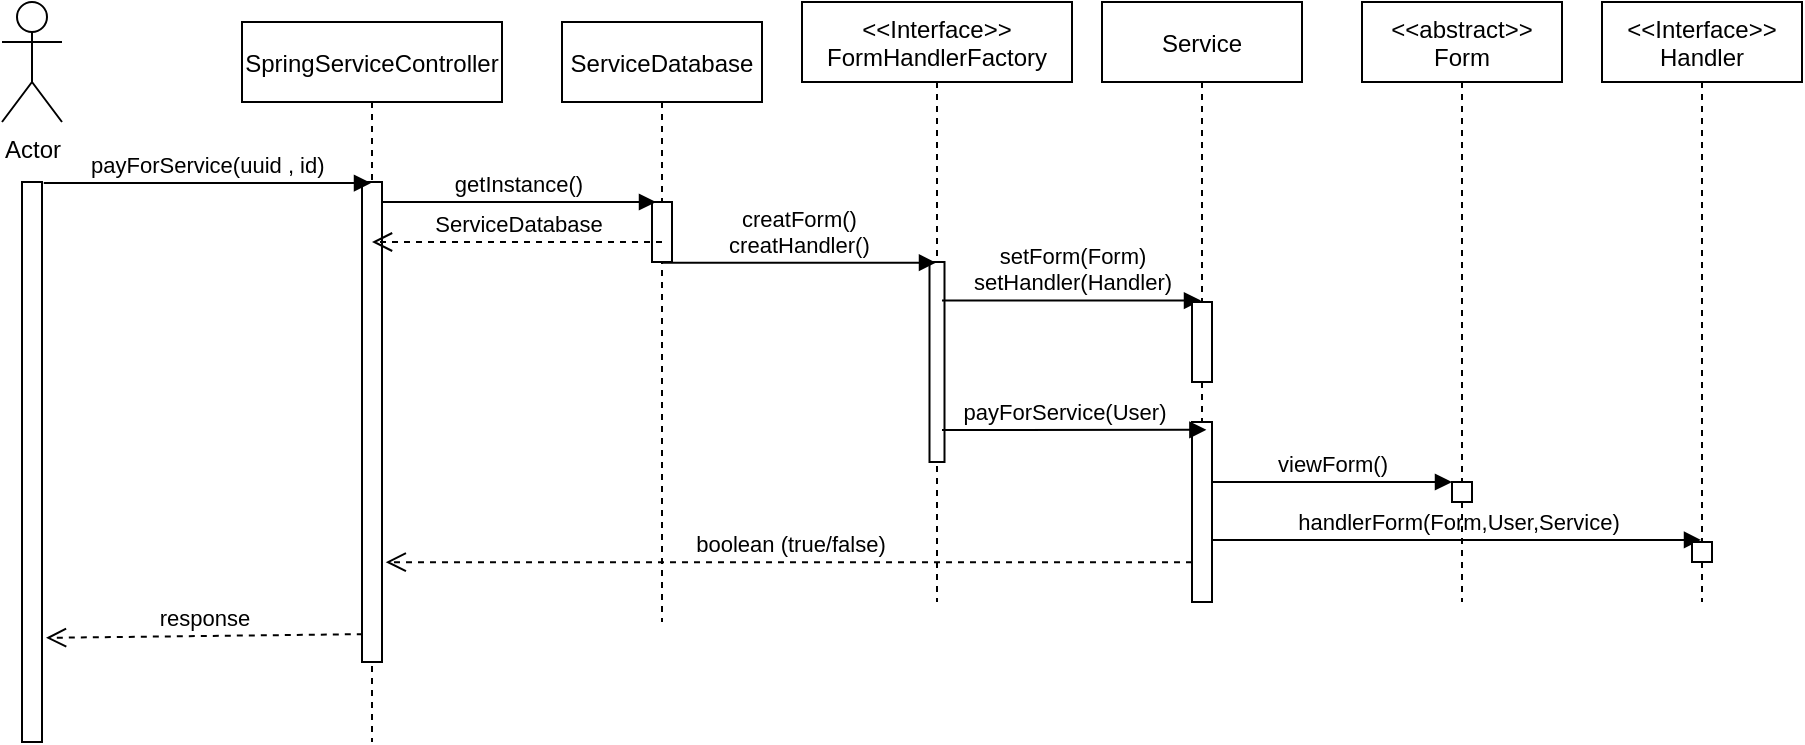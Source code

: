 <mxfile version="20.7.4" type="device"><diagram id="kgpKYQtTHZ0yAKxKKP6v" name="Page-1"><mxGraphModel dx="913" dy="498" grid="1" gridSize="10" guides="1" tooltips="1" connect="1" arrows="1" fold="1" page="1" pageScale="1" pageWidth="850" pageHeight="1100" math="0" shadow="0"><root><mxCell id="0"/><mxCell id="1" parent="0"/><mxCell id="3nuBFxr9cyL0pnOWT2aG-1" value="SpringServiceController" style="shape=umlLifeline;perimeter=lifelinePerimeter;container=1;collapsible=0;recursiveResize=0;rounded=0;shadow=0;strokeWidth=1;" parent="1" vertex="1"><mxGeometry x="140" y="90" width="130" height="360" as="geometry"/></mxCell><mxCell id="3nuBFxr9cyL0pnOWT2aG-2" value="" style="points=[];perimeter=orthogonalPerimeter;rounded=0;shadow=0;strokeWidth=1;" parent="3nuBFxr9cyL0pnOWT2aG-1" vertex="1"><mxGeometry x="60" y="80" width="10" height="240" as="geometry"/></mxCell><mxCell id="3nuBFxr9cyL0pnOWT2aG-5" value="&lt;&lt;Interface&gt;&gt;&#10;FormHandlerFactory" style="shape=umlLifeline;perimeter=lifelinePerimeter;container=1;collapsible=0;recursiveResize=0;rounded=0;shadow=0;strokeWidth=1;" parent="1" vertex="1"><mxGeometry x="420" y="80" width="135" height="300" as="geometry"/></mxCell><mxCell id="3nuBFxr9cyL0pnOWT2aG-6" value="" style="points=[];perimeter=orthogonalPerimeter;rounded=0;shadow=0;strokeWidth=1;" parent="3nuBFxr9cyL0pnOWT2aG-5" vertex="1"><mxGeometry x="63.75" y="130" width="7.5" height="100" as="geometry"/></mxCell><mxCell id="Lup7NcYGYyTVGoWWdQxq-9" value="setForm(Form)&lt;br&gt;setHandler(Handler)" style="html=1;verticalAlign=bottom;endArrow=block;rounded=0;" parent="3nuBFxr9cyL0pnOWT2aG-5" target="Lup7NcYGYyTVGoWWdQxq-7" edge="1"><mxGeometry width="80" relative="1" as="geometry"><mxPoint x="70" y="149.31" as="sourcePoint"/><mxPoint x="150" y="149.31" as="targetPoint"/></mxGeometry></mxCell><mxCell id="3nuBFxr9cyL0pnOWT2aG-8" value="payForService(uuid , id)" style="verticalAlign=bottom;endArrow=block;shadow=0;strokeWidth=1;exitX=1.09;exitY=0.002;exitDx=0;exitDy=0;exitPerimeter=0;" parent="1" source="Lup7NcYGYyTVGoWWdQxq-2" edge="1" target="3nuBFxr9cyL0pnOWT2aG-1"><mxGeometry relative="1" as="geometry"><mxPoint x="280" y="170" as="sourcePoint"/><mxPoint x="170" y="170" as="targetPoint"/></mxGeometry></mxCell><mxCell id="Lup7NcYGYyTVGoWWdQxq-1" value="Actor" style="shape=umlActor;verticalLabelPosition=bottom;verticalAlign=top;html=1;outlineConnect=0;" parent="1" vertex="1"><mxGeometry x="20" y="80" width="30" height="60" as="geometry"/></mxCell><mxCell id="Lup7NcYGYyTVGoWWdQxq-2" value="" style="points=[];perimeter=orthogonalPerimeter;rounded=0;shadow=0;strokeWidth=1;" parent="1" vertex="1"><mxGeometry x="30" y="170" width="10" height="280" as="geometry"/></mxCell><mxCell id="Lup7NcYGYyTVGoWWdQxq-3" value="creatForm()&#10;creatHandler()" style="verticalAlign=bottom;endArrow=block;shadow=0;strokeWidth=1;exitX=0.521;exitY=1.011;exitDx=0;exitDy=0;exitPerimeter=0;" parent="1" source="Lup7NcYGYyTVGoWWdQxq-5" target="3nuBFxr9cyL0pnOWT2aG-5" edge="1"><mxGeometry relative="1" as="geometry"><mxPoint x="350" y="200" as="sourcePoint"/><mxPoint x="339.1" y="200" as="targetPoint"/></mxGeometry></mxCell><mxCell id="Lup7NcYGYyTVGoWWdQxq-4" value="ServiceDatabase" style="shape=umlLifeline;perimeter=lifelinePerimeter;container=1;collapsible=0;recursiveResize=0;rounded=0;shadow=0;strokeWidth=1;" parent="1" vertex="1"><mxGeometry x="300" y="90" width="100" height="300" as="geometry"/></mxCell><mxCell id="Lup7NcYGYyTVGoWWdQxq-5" value="" style="points=[];perimeter=orthogonalPerimeter;rounded=0;shadow=0;strokeWidth=1;" parent="Lup7NcYGYyTVGoWWdQxq-4" vertex="1"><mxGeometry x="45" y="90" width="10" height="30" as="geometry"/></mxCell><mxCell id="Lup7NcYGYyTVGoWWdQxq-6" value="getInstance()" style="verticalAlign=bottom;endArrow=block;shadow=0;strokeWidth=1;" parent="1" edge="1"><mxGeometry relative="1" as="geometry"><mxPoint x="210" y="180" as="sourcePoint"/><mxPoint x="347" y="180" as="targetPoint"/></mxGeometry></mxCell><mxCell id="Lup7NcYGYyTVGoWWdQxq-7" value="Service" style="shape=umlLifeline;perimeter=lifelinePerimeter;container=1;collapsible=0;recursiveResize=0;rounded=0;shadow=0;strokeWidth=1;" parent="1" vertex="1"><mxGeometry x="570" y="80" width="100" height="300" as="geometry"/></mxCell><mxCell id="Lup7NcYGYyTVGoWWdQxq-8" value="" style="points=[];perimeter=orthogonalPerimeter;rounded=0;shadow=0;strokeWidth=1;" parent="Lup7NcYGYyTVGoWWdQxq-7" vertex="1"><mxGeometry x="45" y="150" width="10" height="40" as="geometry"/></mxCell><mxCell id="Lup7NcYGYyTVGoWWdQxq-14" value="" style="points=[];perimeter=orthogonalPerimeter;rounded=0;shadow=0;strokeWidth=1;" parent="Lup7NcYGYyTVGoWWdQxq-7" vertex="1"><mxGeometry x="45" y="210" width="10" height="90" as="geometry"/></mxCell><mxCell id="Lup7NcYGYyTVGoWWdQxq-16" value="handlerForm(Form,User,Service)" style="html=1;verticalAlign=bottom;endArrow=block;rounded=0;exitX=1.043;exitY=0.483;exitDx=0;exitDy=0;exitPerimeter=0;" parent="Lup7NcYGYyTVGoWWdQxq-7" target="Lup7NcYGYyTVGoWWdQxq-18" edge="1"><mxGeometry width="80" relative="1" as="geometry"><mxPoint x="55.0" y="268.98" as="sourcePoint"/><mxPoint x="174.57" y="270" as="targetPoint"/></mxGeometry></mxCell><mxCell id="Lup7NcYGYyTVGoWWdQxq-11" value="&lt;&lt;abstract&gt;&gt;&#10;Form" style="shape=umlLifeline;perimeter=lifelinePerimeter;container=1;collapsible=0;recursiveResize=0;rounded=0;shadow=0;strokeWidth=1;" parent="1" vertex="1"><mxGeometry x="700" y="80" width="100" height="300" as="geometry"/></mxCell><mxCell id="Lup7NcYGYyTVGoWWdQxq-12" value="" style="points=[];perimeter=orthogonalPerimeter;rounded=0;shadow=0;strokeWidth=1;" parent="Lup7NcYGYyTVGoWWdQxq-11" vertex="1"><mxGeometry x="45" y="240" width="10" height="10" as="geometry"/></mxCell><mxCell id="Lup7NcYGYyTVGoWWdQxq-15" value="viewForm()" style="html=1;verticalAlign=bottom;endArrow=block;rounded=0;" parent="Lup7NcYGYyTVGoWWdQxq-11" source="Lup7NcYGYyTVGoWWdQxq-14" edge="1"><mxGeometry width="80" relative="1" as="geometry"><mxPoint x="-70" y="240" as="sourcePoint"/><mxPoint x="45" y="240" as="targetPoint"/></mxGeometry></mxCell><mxCell id="Lup7NcYGYyTVGoWWdQxq-10" value="payForService(User)" style="html=1;verticalAlign=bottom;endArrow=block;rounded=0;entryX=0.522;entryY=0.713;entryDx=0;entryDy=0;entryPerimeter=0;" parent="1" target="Lup7NcYGYyTVGoWWdQxq-7" edge="1"><mxGeometry x="-0.073" width="80" relative="1" as="geometry"><mxPoint x="490" y="294" as="sourcePoint"/><mxPoint x="570" y="250" as="targetPoint"/><mxPoint as="offset"/></mxGeometry></mxCell><mxCell id="Lup7NcYGYyTVGoWWdQxq-18" value="&lt;&lt;Interface&gt;&gt;&#10;Handler" style="shape=umlLifeline;perimeter=lifelinePerimeter;container=1;collapsible=0;recursiveResize=0;rounded=0;shadow=0;strokeWidth=1;" parent="1" vertex="1"><mxGeometry x="820" y="80" width="100" height="300" as="geometry"/></mxCell><mxCell id="Lup7NcYGYyTVGoWWdQxq-22" value="" style="points=[];perimeter=orthogonalPerimeter;rounded=0;shadow=0;strokeWidth=1;" parent="Lup7NcYGYyTVGoWWdQxq-18" vertex="1"><mxGeometry x="45" y="270" width="10" height="10" as="geometry"/></mxCell><mxCell id="Lup7NcYGYyTVGoWWdQxq-23" value="ServiceDatabase" style="html=1;verticalAlign=bottom;endArrow=open;dashed=1;endSize=8;rounded=0;" parent="1" target="3nuBFxr9cyL0pnOWT2aG-1" edge="1"><mxGeometry relative="1" as="geometry"><mxPoint x="350" y="200" as="sourcePoint"/><mxPoint x="270" y="200" as="targetPoint"/></mxGeometry></mxCell><mxCell id="U8I4YrtWJqDCTgic-d-e-1" value="response" style="html=1;verticalAlign=bottom;endArrow=open;dashed=1;endSize=8;rounded=0;exitX=0.04;exitY=0.942;exitDx=0;exitDy=0;exitPerimeter=0;entryX=1.2;entryY=0.814;entryDx=0;entryDy=0;entryPerimeter=0;" edge="1" parent="1" source="3nuBFxr9cyL0pnOWT2aG-2" target="Lup7NcYGYyTVGoWWdQxq-2"><mxGeometry relative="1" as="geometry"><mxPoint x="195.5" y="350" as="sourcePoint"/><mxPoint x="50" y="350" as="targetPoint"/></mxGeometry></mxCell><mxCell id="U8I4YrtWJqDCTgic-d-e-2" value="boolean (true/false)" style="html=1;verticalAlign=bottom;endArrow=open;dashed=1;endSize=8;rounded=0;entryX=1.187;entryY=0.792;entryDx=0;entryDy=0;entryPerimeter=0;" edge="1" parent="1" source="Lup7NcYGYyTVGoWWdQxq-14" target="3nuBFxr9cyL0pnOWT2aG-2"><mxGeometry relative="1" as="geometry"><mxPoint x="608.4" y="358.98" as="sourcePoint"/><mxPoint x="450" y="359.08" as="targetPoint"/></mxGeometry></mxCell></root></mxGraphModel></diagram></mxfile>